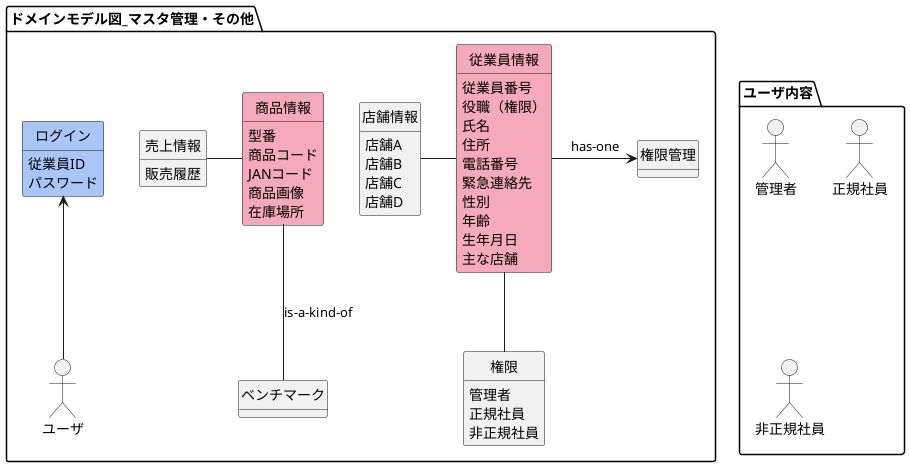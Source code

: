 @startuml ドメインモデル図_マスタ管理

' left to right direction

hide circle
hide method

package ユーザ内容 {
  mix_actor 管理者
  mix_actor 正規社員
  mix_actor 非正規社員
}
package ドメインモデル図_マスタ管理・その他 {
  class 商品情報 #F5A9BC
  class ベンチマーク 
  class 売上情報 
  class 従業員情報 #F5A9BC
  class 店舗情報 
  class 権限管理 
  class ログイン #A9C6F6
  mix_actor ユーザ

  権限 : 管理者
  権限 : 正規社員
  権限 : 非正規社員
  ' 権限情報 : 雇用形態
  従業員情報 : 従業員番号
  従業員情報 : 役職（権限）
  従業員情報 : 氏名
  従業員情報 : 住所
  従業員情報 : 電話番号
  従業員情報 : 緊急連絡先
  従業員情報 : 性別
  従業員情報 : 年齢
  従業員情報 : 生年月日
  従業員情報 : 主な店舗
  商品情報 : 型番
  商品情報 : 商品コード
  商品情報 : JANコード
  商品情報 : 商品画像
  商品情報 : 在庫場所
  売上情報 : 販売履歴
  店舗情報 : 店舗A
  店舗情報 : 店舗B
  店舗情報 : 店舗C
  店舗情報 : 店舗D
  ログイン : 従業員ID
  ログイン : パスワード


  従業員情報 -left- 店舗情報
  従業員情報 -down- 権限
  商品情報 -left- 売上情報
  ユーザ -up-> ログイン
  従業員情報 -> 権限管理 : has-one
  商品情報 -- ベンチマーク : is-a-kind-of
}
@enduml